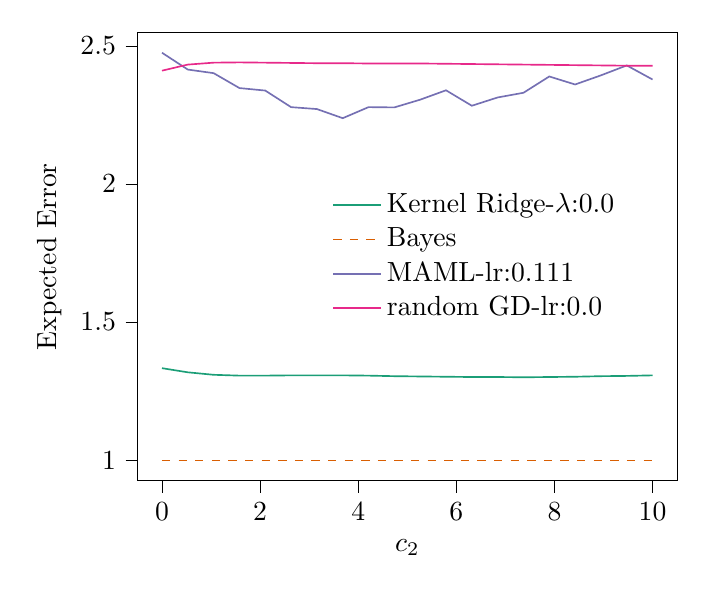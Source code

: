 % This file was created with tikzplotlib v0.10.1.
\begin{tikzpicture}

\definecolor{chocolate217952}{RGB}{217,95,2}
\definecolor{darkcyan27158119}{RGB}{27,158,119}
\definecolor{darkgray176}{RGB}{176,176,176}
\definecolor{deeppink23141138}{RGB}{231,41,138}
\definecolor{lightslategray117112179}{RGB}{117,112,179}

\begin{axis}[
legend cell align={left},
legend style={fill opacity=0.8, draw opacity=1, text opacity=1, at={(0.91,0.5)}, anchor=east, draw=none},
tick align=outside,
tick pos=left,
x grid style={darkgray176},
xlabel={\(\displaystyle c_{2}\)},
xmin=-0.499, xmax=10.5,
xtick style={color=black},
y grid style={darkgray176},
ylabel={Expected Error},
ymin=0.925, ymax=2.548,
ytick style={color=black}
]
\addplot [semithick, darkcyan27158119]
table {%
0.001 1.333
0.527 1.318
1.054 1.309
1.58 1.306
2.106 1.306
2.632 1.307
3.159 1.307
3.685 1.307
4.211 1.306
4.737 1.304
5.264 1.303
5.79 1.302
6.316 1.301
6.842 1.301
7.369 1.3
7.895 1.301
8.421 1.302
8.947 1.304
9.474 1.305
10 1.307
};
\addlegendentry{Kernel Ridge-$\lambda$:0.0}
\addplot [semithick, chocolate217952, dashed]
table {%
0.001 0.999
0.527 0.999
1.054 0.999
1.58 0.999
2.106 0.999
2.632 0.999
3.159 0.999
3.685 0.999
4.211 0.999
4.737 0.999
5.264 0.999
5.79 0.999
6.316 0.999
6.842 0.999
7.369 0.999
7.895 0.999
8.421 0.999
8.947 0.999
9.474 0.999
10 0.999
};
\addlegendentry{Bayes}
\addplot [semithick, lightslategray117112179]
table {%
0.001 2.475
0.527 2.414
1.054 2.401
1.58 2.347
2.106 2.338
2.632 2.278
3.159 2.271
3.685 2.238
4.211 2.278
4.737 2.277
5.264 2.305
5.79 2.339
6.316 2.283
6.842 2.313
7.369 2.33
7.895 2.389
8.421 2.36
8.947 2.393
9.474 2.429
10 2.378
};
\addlegendentry{MAML-lr:0.111}
\addplot [semithick, deeppink23141138]
table {%
0.001 2.41
0.527 2.432
1.054 2.439
1.58 2.44
2.106 2.439
2.632 2.438
3.159 2.437
3.685 2.437
4.211 2.436
4.737 2.436
5.264 2.436
5.79 2.435
6.316 2.434
6.842 2.433
7.369 2.432
7.895 2.431
8.421 2.43
8.947 2.429
9.474 2.428
10 2.428
};
\addlegendentry{random GD-lr:0.0}
\end{axis}

\end{tikzpicture}
